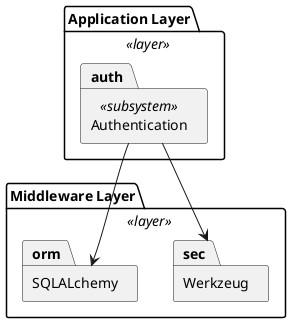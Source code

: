 @startuml
package "Application Layer" as app <<layer>> {
    package "Authentication" as auth <<subsystem>>
}
package "Middleware Layer" as mid <<layer>> {
    package "Werkzeug" as sec
    package "SQLALchemy" as orm
}

auth --> sec
auth --> orm
@enduml
